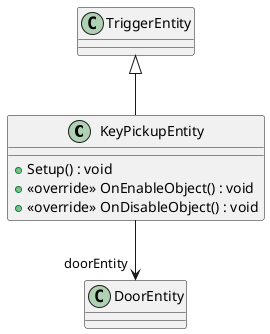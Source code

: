 @startuml
class KeyPickupEntity {
    + Setup() : void
    + <<override>> OnEnableObject() : void
    + <<override>> OnDisableObject() : void
}
TriggerEntity <|-- KeyPickupEntity
KeyPickupEntity --> "doorEntity" DoorEntity
@enduml
